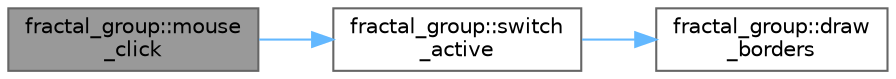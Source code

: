 digraph "fractal_group::mouse_click"
{
 // LATEX_PDF_SIZE
  bgcolor="transparent";
  edge [fontname=Helvetica,fontsize=10,labelfontname=Helvetica,labelfontsize=10];
  node [fontname=Helvetica,fontsize=10,shape=box,height=0.2,width=0.4];
  rankdir="LR";
  Node1 [id="Node000001",label="fractal_group::mouse\l_click",height=0.2,width=0.4,color="gray40", fillcolor="grey60", style="filled", fontcolor="black",tooltip="Mouse event handler"];
  Node1 -> Node2 [id="edge1_Node000001_Node000002",color="steelblue1",style="solid",tooltip=" "];
  Node2 [id="Node000002",label="fractal_group::switch\l_active",height=0.2,width=0.4,color="grey40", fillcolor="white", style="filled",URL="$classfractal__group.html#a698ba9a86c9ea5de98c072be0848bb84",tooltip="Switch active fractal"];
  Node2 -> Node3 [id="edge2_Node000002_Node000003",color="steelblue1",style="solid",tooltip=" "];
  Node3 [id="Node000003",label="fractal_group::draw\l_borders",height=0.2,width=0.4,color="grey40", fillcolor="white", style="filled",URL="$classfractal__group.html#a65a29a605e18589856abe6a9dc9c3f31",tooltip="Draws the borders around the fractals"];
}
